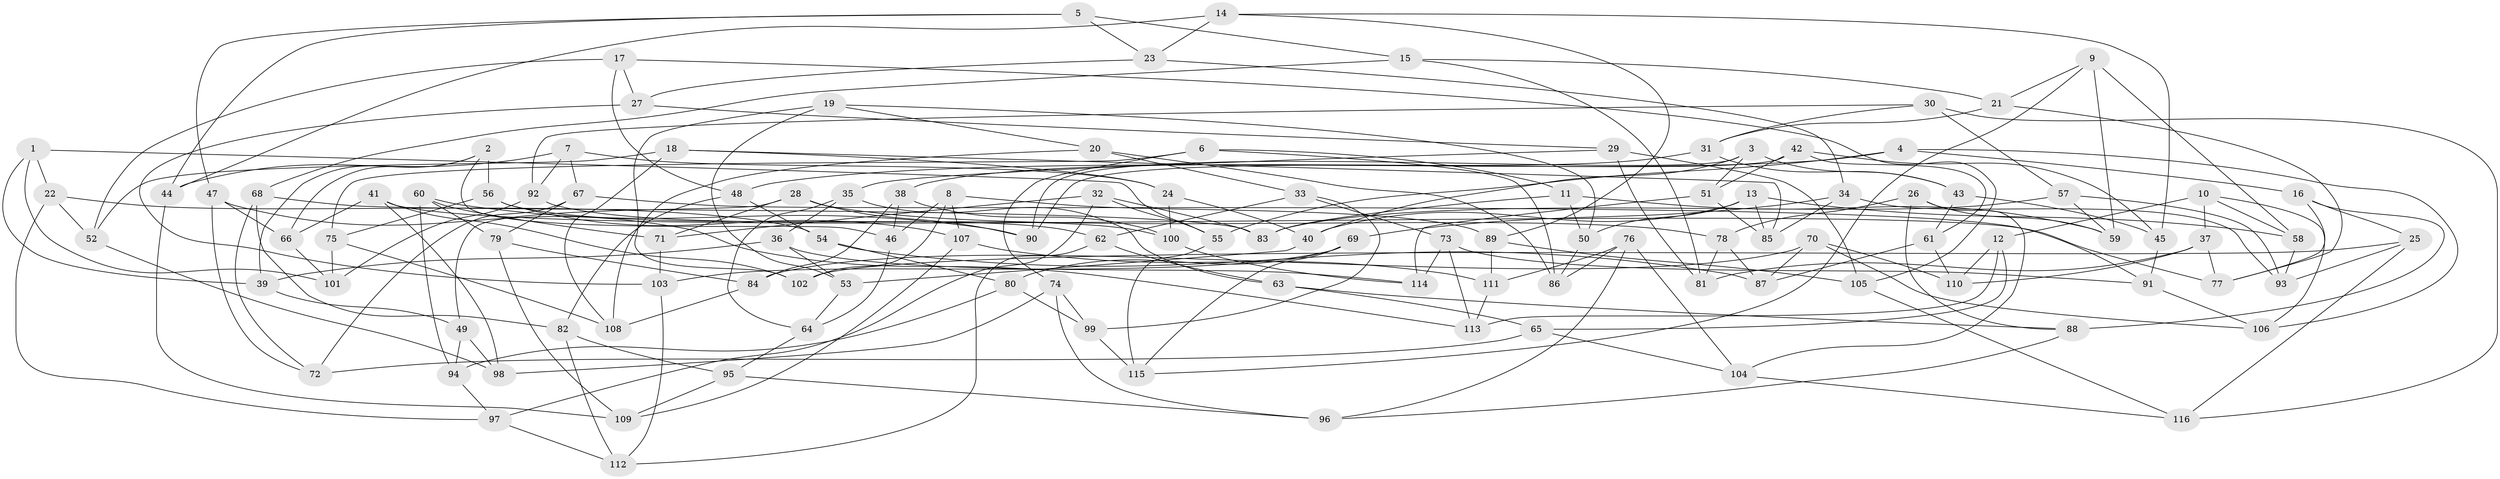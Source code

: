// coarse degree distribution, {5: 0.10869565217391304, 6: 0.08695652173913043, 7: 0.06521739130434782, 10: 0.043478260869565216, 4: 0.5434782608695652, 3: 0.021739130434782608, 8: 0.08695652173913043, 13: 0.021739130434782608, 14: 0.021739130434782608}
// Generated by graph-tools (version 1.1) at 2025/01/03/04/25 22:01:53]
// undirected, 116 vertices, 232 edges
graph export_dot {
graph [start="1"]
  node [color=gray90,style=filled];
  1;
  2;
  3;
  4;
  5;
  6;
  7;
  8;
  9;
  10;
  11;
  12;
  13;
  14;
  15;
  16;
  17;
  18;
  19;
  20;
  21;
  22;
  23;
  24;
  25;
  26;
  27;
  28;
  29;
  30;
  31;
  32;
  33;
  34;
  35;
  36;
  37;
  38;
  39;
  40;
  41;
  42;
  43;
  44;
  45;
  46;
  47;
  48;
  49;
  50;
  51;
  52;
  53;
  54;
  55;
  56;
  57;
  58;
  59;
  60;
  61;
  62;
  63;
  64;
  65;
  66;
  67;
  68;
  69;
  70;
  71;
  72;
  73;
  74;
  75;
  76;
  77;
  78;
  79;
  80;
  81;
  82;
  83;
  84;
  85;
  86;
  87;
  88;
  89;
  90;
  91;
  92;
  93;
  94;
  95;
  96;
  97;
  98;
  99;
  100;
  101;
  102;
  103;
  104;
  105;
  106;
  107;
  108;
  109;
  110;
  111;
  112;
  113;
  114;
  115;
  116;
  1 -- 39;
  1 -- 22;
  1 -- 101;
  1 -- 55;
  2 -- 46;
  2 -- 39;
  2 -- 56;
  2 -- 66;
  3 -- 43;
  3 -- 90;
  3 -- 40;
  3 -- 51;
  4 -- 106;
  4 -- 55;
  4 -- 48;
  4 -- 16;
  5 -- 47;
  5 -- 23;
  5 -- 15;
  5 -- 44;
  6 -- 74;
  6 -- 11;
  6 -- 86;
  6 -- 75;
  7 -- 92;
  7 -- 44;
  7 -- 67;
  7 -- 24;
  8 -- 46;
  8 -- 102;
  8 -- 89;
  8 -- 107;
  9 -- 59;
  9 -- 58;
  9 -- 21;
  9 -- 115;
  10 -- 58;
  10 -- 37;
  10 -- 106;
  10 -- 12;
  11 -- 83;
  11 -- 50;
  11 -- 59;
  12 -- 110;
  12 -- 65;
  12 -- 113;
  13 -- 40;
  13 -- 58;
  13 -- 50;
  13 -- 85;
  14 -- 89;
  14 -- 23;
  14 -- 45;
  14 -- 44;
  15 -- 68;
  15 -- 81;
  15 -- 21;
  16 -- 77;
  16 -- 25;
  16 -- 88;
  17 -- 27;
  17 -- 105;
  17 -- 52;
  17 -- 48;
  18 -- 85;
  18 -- 52;
  18 -- 24;
  18 -- 108;
  19 -- 20;
  19 -- 102;
  19 -- 50;
  19 -- 53;
  20 -- 33;
  20 -- 86;
  20 -- 108;
  21 -- 77;
  21 -- 31;
  22 -- 97;
  22 -- 54;
  22 -- 52;
  23 -- 27;
  23 -- 34;
  24 -- 100;
  24 -- 40;
  25 -- 102;
  25 -- 93;
  25 -- 116;
  26 -- 104;
  26 -- 88;
  26 -- 78;
  26 -- 59;
  27 -- 29;
  27 -- 103;
  28 -- 78;
  28 -- 90;
  28 -- 71;
  28 -- 49;
  29 -- 81;
  29 -- 35;
  29 -- 105;
  30 -- 57;
  30 -- 116;
  30 -- 31;
  30 -- 92;
  31 -- 43;
  31 -- 38;
  32 -- 97;
  32 -- 83;
  32 -- 71;
  32 -- 55;
  33 -- 73;
  33 -- 99;
  33 -- 62;
  34 -- 93;
  34 -- 85;
  34 -- 69;
  35 -- 63;
  35 -- 64;
  35 -- 36;
  36 -- 39;
  36 -- 53;
  36 -- 114;
  37 -- 77;
  37 -- 110;
  37 -- 81;
  38 -- 100;
  38 -- 46;
  38 -- 84;
  39 -- 49;
  40 -- 53;
  41 -- 77;
  41 -- 102;
  41 -- 98;
  41 -- 66;
  42 -- 90;
  42 -- 45;
  42 -- 51;
  42 -- 61;
  43 -- 45;
  43 -- 61;
  44 -- 109;
  45 -- 91;
  46 -- 64;
  47 -- 66;
  47 -- 113;
  47 -- 72;
  48 -- 54;
  48 -- 82;
  49 -- 94;
  49 -- 98;
  50 -- 86;
  51 -- 114;
  51 -- 85;
  52 -- 98;
  53 -- 64;
  54 -- 80;
  54 -- 87;
  55 -- 115;
  56 -- 62;
  56 -- 107;
  56 -- 75;
  57 -- 83;
  57 -- 59;
  57 -- 93;
  58 -- 93;
  60 -- 71;
  60 -- 90;
  60 -- 94;
  60 -- 79;
  61 -- 110;
  61 -- 87;
  62 -- 112;
  62 -- 63;
  63 -- 65;
  63 -- 88;
  64 -- 95;
  65 -- 72;
  65 -- 104;
  66 -- 101;
  67 -- 79;
  67 -- 91;
  67 -- 72;
  68 -- 72;
  68 -- 83;
  68 -- 82;
  69 -- 80;
  69 -- 103;
  69 -- 115;
  70 -- 106;
  70 -- 110;
  70 -- 84;
  70 -- 87;
  71 -- 103;
  73 -- 91;
  73 -- 113;
  73 -- 114;
  74 -- 98;
  74 -- 96;
  74 -- 99;
  75 -- 108;
  75 -- 101;
  76 -- 96;
  76 -- 104;
  76 -- 111;
  76 -- 86;
  78 -- 81;
  78 -- 87;
  79 -- 109;
  79 -- 84;
  80 -- 99;
  80 -- 94;
  82 -- 112;
  82 -- 95;
  84 -- 108;
  88 -- 96;
  89 -- 105;
  89 -- 111;
  91 -- 106;
  92 -- 100;
  92 -- 101;
  94 -- 97;
  95 -- 109;
  95 -- 96;
  97 -- 112;
  99 -- 115;
  100 -- 114;
  103 -- 112;
  104 -- 116;
  105 -- 116;
  107 -- 109;
  107 -- 111;
  111 -- 113;
}
